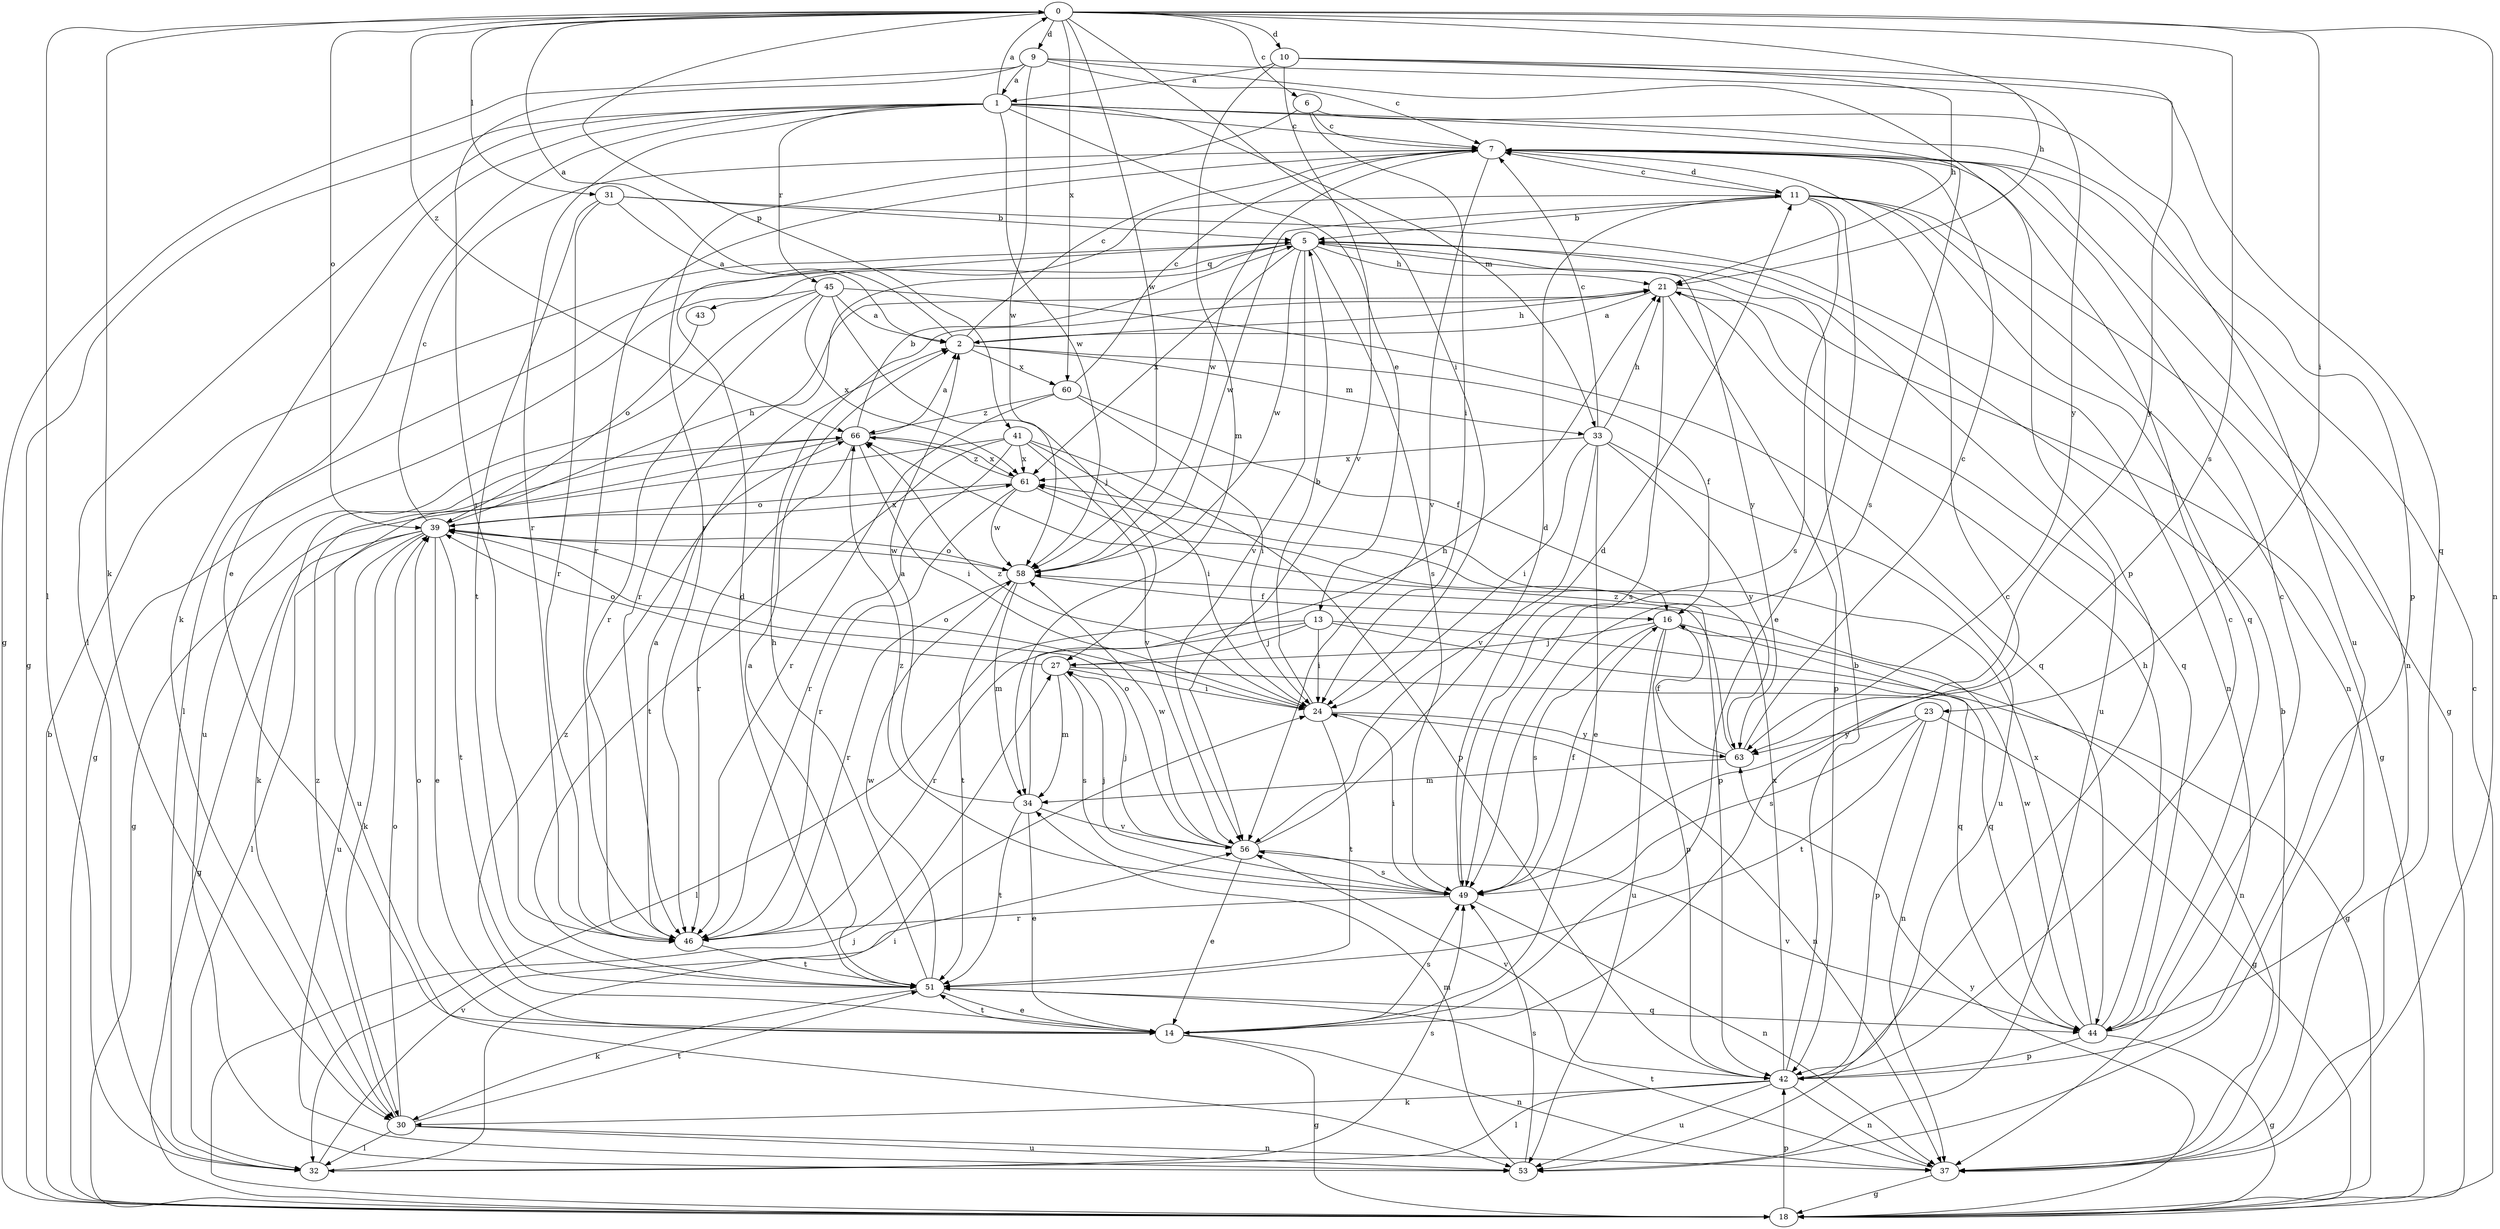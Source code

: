 strict digraph  {
0;
1;
2;
5;
6;
7;
9;
10;
11;
13;
14;
16;
18;
21;
23;
24;
27;
30;
31;
32;
33;
34;
37;
39;
41;
42;
43;
44;
45;
46;
49;
51;
53;
56;
58;
60;
61;
63;
66;
0 -> 6  [label=c];
0 -> 9  [label=d];
0 -> 10  [label=d];
0 -> 21  [label=h];
0 -> 23  [label=i];
0 -> 24  [label=i];
0 -> 30  [label=k];
0 -> 31  [label=l];
0 -> 32  [label=l];
0 -> 37  [label=n];
0 -> 39  [label=o];
0 -> 41  [label=p];
0 -> 49  [label=s];
0 -> 58  [label=w];
0 -> 60  [label=x];
0 -> 66  [label=z];
1 -> 0  [label=a];
1 -> 7  [label=c];
1 -> 13  [label=e];
1 -> 14  [label=e];
1 -> 18  [label=g];
1 -> 30  [label=k];
1 -> 32  [label=l];
1 -> 33  [label=m];
1 -> 45  [label=r];
1 -> 46  [label=r];
1 -> 49  [label=s];
1 -> 53  [label=u];
1 -> 58  [label=w];
2 -> 0  [label=a];
2 -> 7  [label=c];
2 -> 16  [label=f];
2 -> 21  [label=h];
2 -> 33  [label=m];
2 -> 60  [label=x];
5 -> 21  [label=h];
5 -> 32  [label=l];
5 -> 43  [label=q];
5 -> 46  [label=r];
5 -> 49  [label=s];
5 -> 53  [label=u];
5 -> 56  [label=v];
5 -> 58  [label=w];
5 -> 61  [label=x];
5 -> 63  [label=y];
6 -> 7  [label=c];
6 -> 24  [label=i];
6 -> 42  [label=p];
6 -> 46  [label=r];
7 -> 11  [label=d];
7 -> 37  [label=n];
7 -> 46  [label=r];
7 -> 56  [label=v];
7 -> 58  [label=w];
9 -> 1  [label=a];
9 -> 7  [label=c];
9 -> 18  [label=g];
9 -> 42  [label=p];
9 -> 46  [label=r];
9 -> 58  [label=w];
9 -> 63  [label=y];
10 -> 1  [label=a];
10 -> 21  [label=h];
10 -> 34  [label=m];
10 -> 44  [label=q];
10 -> 56  [label=v];
10 -> 63  [label=y];
11 -> 5  [label=b];
11 -> 7  [label=c];
11 -> 14  [label=e];
11 -> 18  [label=g];
11 -> 37  [label=n];
11 -> 44  [label=q];
11 -> 49  [label=s];
11 -> 58  [label=w];
13 -> 18  [label=g];
13 -> 24  [label=i];
13 -> 27  [label=j];
13 -> 32  [label=l];
13 -> 44  [label=q];
13 -> 46  [label=r];
14 -> 7  [label=c];
14 -> 18  [label=g];
14 -> 37  [label=n];
14 -> 39  [label=o];
14 -> 49  [label=s];
14 -> 51  [label=t];
14 -> 66  [label=z];
16 -> 27  [label=j];
16 -> 37  [label=n];
16 -> 42  [label=p];
16 -> 44  [label=q];
16 -> 49  [label=s];
16 -> 53  [label=u];
18 -> 5  [label=b];
18 -> 7  [label=c];
18 -> 27  [label=j];
18 -> 42  [label=p];
18 -> 63  [label=y];
21 -> 2  [label=a];
21 -> 18  [label=g];
21 -> 42  [label=p];
21 -> 44  [label=q];
21 -> 49  [label=s];
23 -> 18  [label=g];
23 -> 42  [label=p];
23 -> 49  [label=s];
23 -> 51  [label=t];
23 -> 63  [label=y];
24 -> 5  [label=b];
24 -> 37  [label=n];
24 -> 39  [label=o];
24 -> 51  [label=t];
24 -> 63  [label=y];
24 -> 66  [label=z];
27 -> 24  [label=i];
27 -> 34  [label=m];
27 -> 37  [label=n];
27 -> 39  [label=o];
27 -> 49  [label=s];
30 -> 32  [label=l];
30 -> 37  [label=n];
30 -> 39  [label=o];
30 -> 51  [label=t];
30 -> 53  [label=u];
30 -> 66  [label=z];
31 -> 2  [label=a];
31 -> 5  [label=b];
31 -> 37  [label=n];
31 -> 46  [label=r];
31 -> 51  [label=t];
32 -> 24  [label=i];
32 -> 49  [label=s];
32 -> 56  [label=v];
33 -> 7  [label=c];
33 -> 14  [label=e];
33 -> 21  [label=h];
33 -> 24  [label=i];
33 -> 53  [label=u];
33 -> 56  [label=v];
33 -> 61  [label=x];
33 -> 63  [label=y];
34 -> 2  [label=a];
34 -> 14  [label=e];
34 -> 21  [label=h];
34 -> 51  [label=t];
34 -> 56  [label=v];
37 -> 5  [label=b];
37 -> 18  [label=g];
37 -> 51  [label=t];
39 -> 7  [label=c];
39 -> 14  [label=e];
39 -> 18  [label=g];
39 -> 21  [label=h];
39 -> 30  [label=k];
39 -> 32  [label=l];
39 -> 51  [label=t];
39 -> 53  [label=u];
39 -> 58  [label=w];
39 -> 61  [label=x];
41 -> 18  [label=g];
41 -> 24  [label=i];
41 -> 42  [label=p];
41 -> 46  [label=r];
41 -> 51  [label=t];
41 -> 56  [label=v];
41 -> 61  [label=x];
42 -> 5  [label=b];
42 -> 7  [label=c];
42 -> 30  [label=k];
42 -> 32  [label=l];
42 -> 37  [label=n];
42 -> 53  [label=u];
42 -> 56  [label=v];
42 -> 61  [label=x];
43 -> 39  [label=o];
44 -> 7  [label=c];
44 -> 18  [label=g];
44 -> 21  [label=h];
44 -> 42  [label=p];
44 -> 56  [label=v];
44 -> 58  [label=w];
44 -> 61  [label=x];
45 -> 2  [label=a];
45 -> 18  [label=g];
45 -> 27  [label=j];
45 -> 44  [label=q];
45 -> 46  [label=r];
45 -> 53  [label=u];
45 -> 61  [label=x];
46 -> 2  [label=a];
46 -> 51  [label=t];
49 -> 11  [label=d];
49 -> 16  [label=f];
49 -> 24  [label=i];
49 -> 27  [label=j];
49 -> 37  [label=n];
49 -> 46  [label=r];
49 -> 66  [label=z];
51 -> 2  [label=a];
51 -> 11  [label=d];
51 -> 14  [label=e];
51 -> 21  [label=h];
51 -> 30  [label=k];
51 -> 44  [label=q];
51 -> 58  [label=w];
53 -> 34  [label=m];
53 -> 49  [label=s];
56 -> 11  [label=d];
56 -> 14  [label=e];
56 -> 27  [label=j];
56 -> 39  [label=o];
56 -> 49  [label=s];
56 -> 58  [label=w];
58 -> 16  [label=f];
58 -> 34  [label=m];
58 -> 39  [label=o];
58 -> 46  [label=r];
58 -> 51  [label=t];
60 -> 7  [label=c];
60 -> 16  [label=f];
60 -> 24  [label=i];
60 -> 46  [label=r];
60 -> 66  [label=z];
61 -> 39  [label=o];
61 -> 42  [label=p];
61 -> 46  [label=r];
61 -> 58  [label=w];
61 -> 66  [label=z];
63 -> 7  [label=c];
63 -> 16  [label=f];
63 -> 34  [label=m];
63 -> 66  [label=z];
66 -> 2  [label=a];
66 -> 5  [label=b];
66 -> 24  [label=i];
66 -> 30  [label=k];
66 -> 46  [label=r];
66 -> 53  [label=u];
66 -> 61  [label=x];
}
